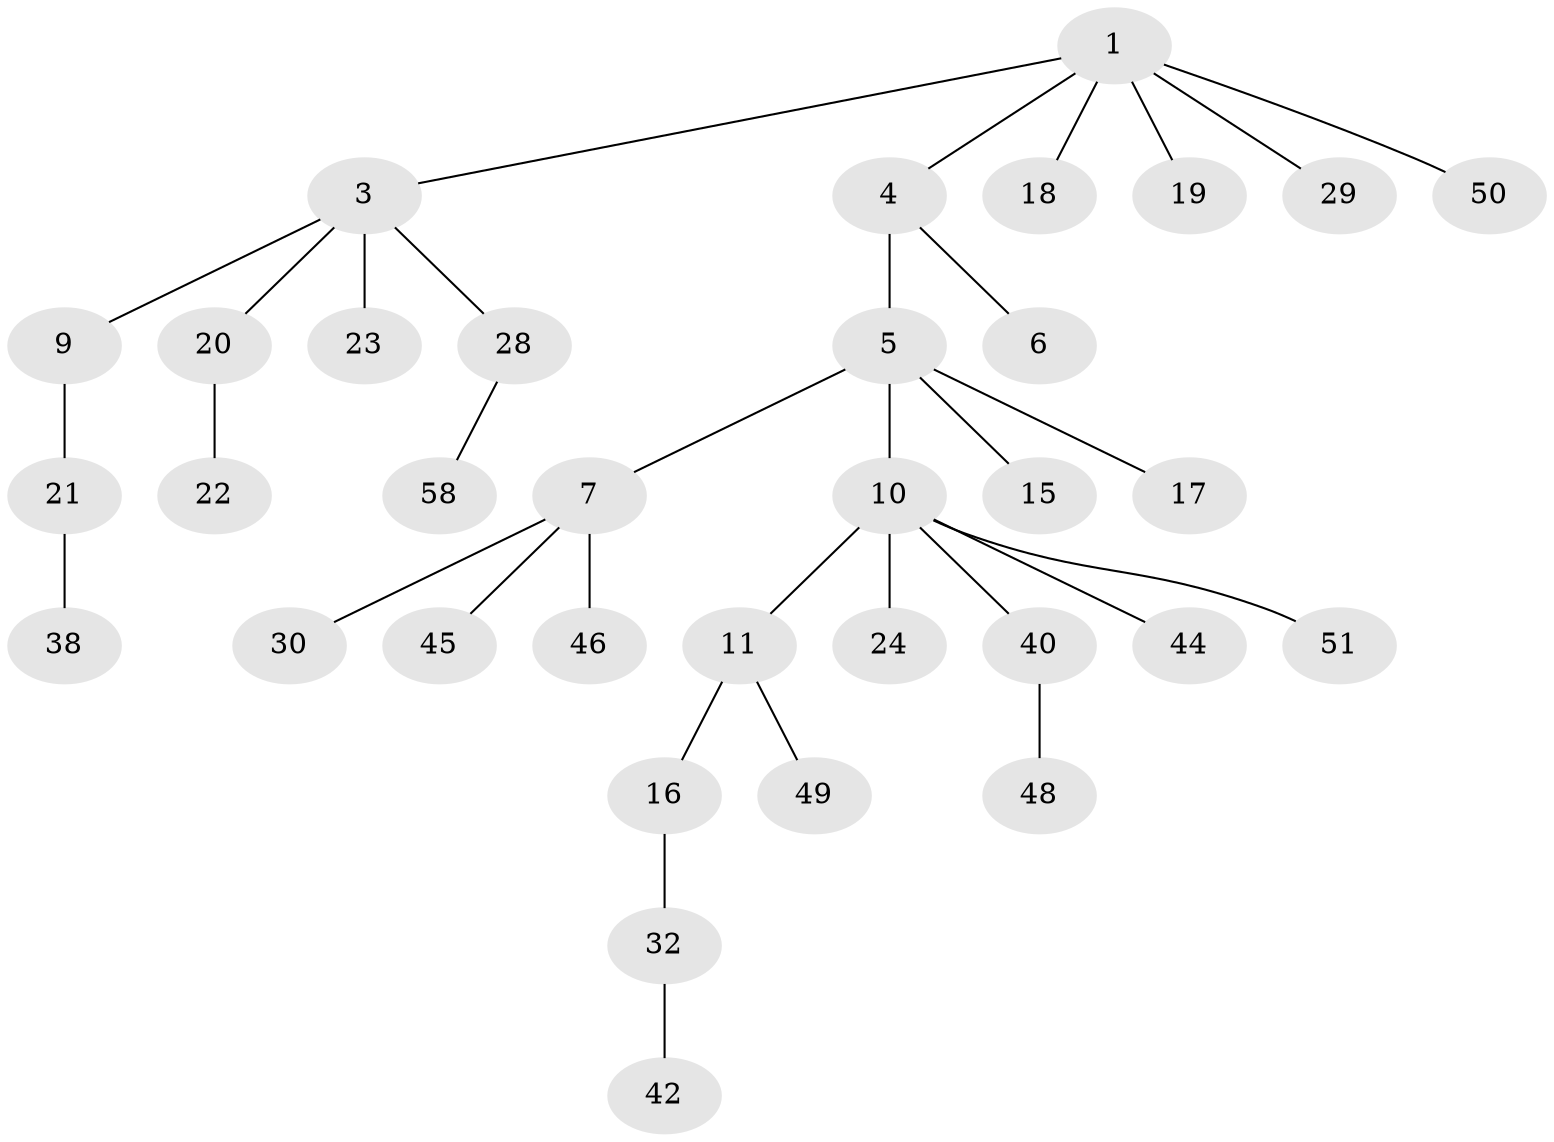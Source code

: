 // original degree distribution, {4: 0.08620689655172414, 6: 0.017241379310344827, 5: 0.05172413793103448, 2: 0.2413793103448276, 3: 0.08620689655172414, 1: 0.5172413793103449}
// Generated by graph-tools (version 1.1) at 2025/19/03/04/25 18:19:23]
// undirected, 34 vertices, 33 edges
graph export_dot {
graph [start="1"]
  node [color=gray90,style=filled];
  1 [super="+2+25"];
  3 [super="+14+27+54"];
  4 [super="+36+53"];
  5 [super="+8"];
  6 [super="+47"];
  7;
  9 [super="+34"];
  10 [super="+37"];
  11 [super="+12+13"];
  15;
  16 [super="+56+39"];
  17 [super="+55"];
  18;
  19;
  20;
  21;
  22 [super="+26"];
  23 [super="+31"];
  24;
  28 [super="+43"];
  29 [super="+57"];
  30;
  32;
  38;
  40;
  42;
  44;
  45;
  46;
  48;
  49;
  50;
  51;
  58;
  1 -- 3;
  1 -- 18;
  1 -- 19;
  1 -- 4;
  1 -- 29;
  1 -- 50;
  3 -- 9;
  3 -- 20;
  3 -- 28;
  3 -- 23;
  4 -- 5;
  4 -- 6;
  5 -- 7;
  5 -- 10;
  5 -- 15;
  5 -- 17;
  7 -- 30;
  7 -- 45;
  7 -- 46;
  9 -- 21;
  10 -- 11;
  10 -- 24;
  10 -- 51;
  10 -- 40;
  10 -- 44;
  11 -- 49;
  11 -- 16;
  16 -- 32;
  20 -- 22;
  21 -- 38;
  28 -- 58;
  32 -- 42;
  40 -- 48;
}
